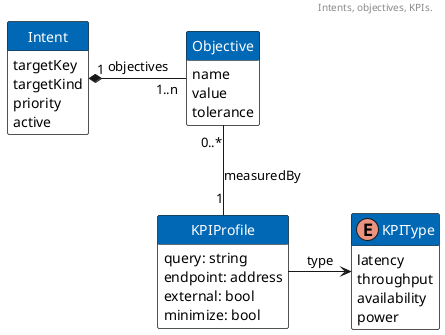 @startuml
header
    Intents, objectives, KPIs.
endheader

skinparam classFontColor automatic
skinparam roundCorner 4
skinparam classBackgroundColor #fff
skinparam classHeaderBackgroundColor #0068b5

hide empty members
hide class circle

class Intent {
  targetKey
  targetKind
  priority
  active
}
class Objective {
  name
  value
  tolerance
}
enum KPIType {
  latency
  throughput
  availability
  power
}
class KPIProfile {
  query: string
  endpoint: address
  external: bool
  minimize: bool
}
Intent "1" *-right- "1..n" Objective: objectives
Objective "0..*" -- "1" KPIProfile: measuredBy
KPIProfile -right-> KPIType: type

@enduml
